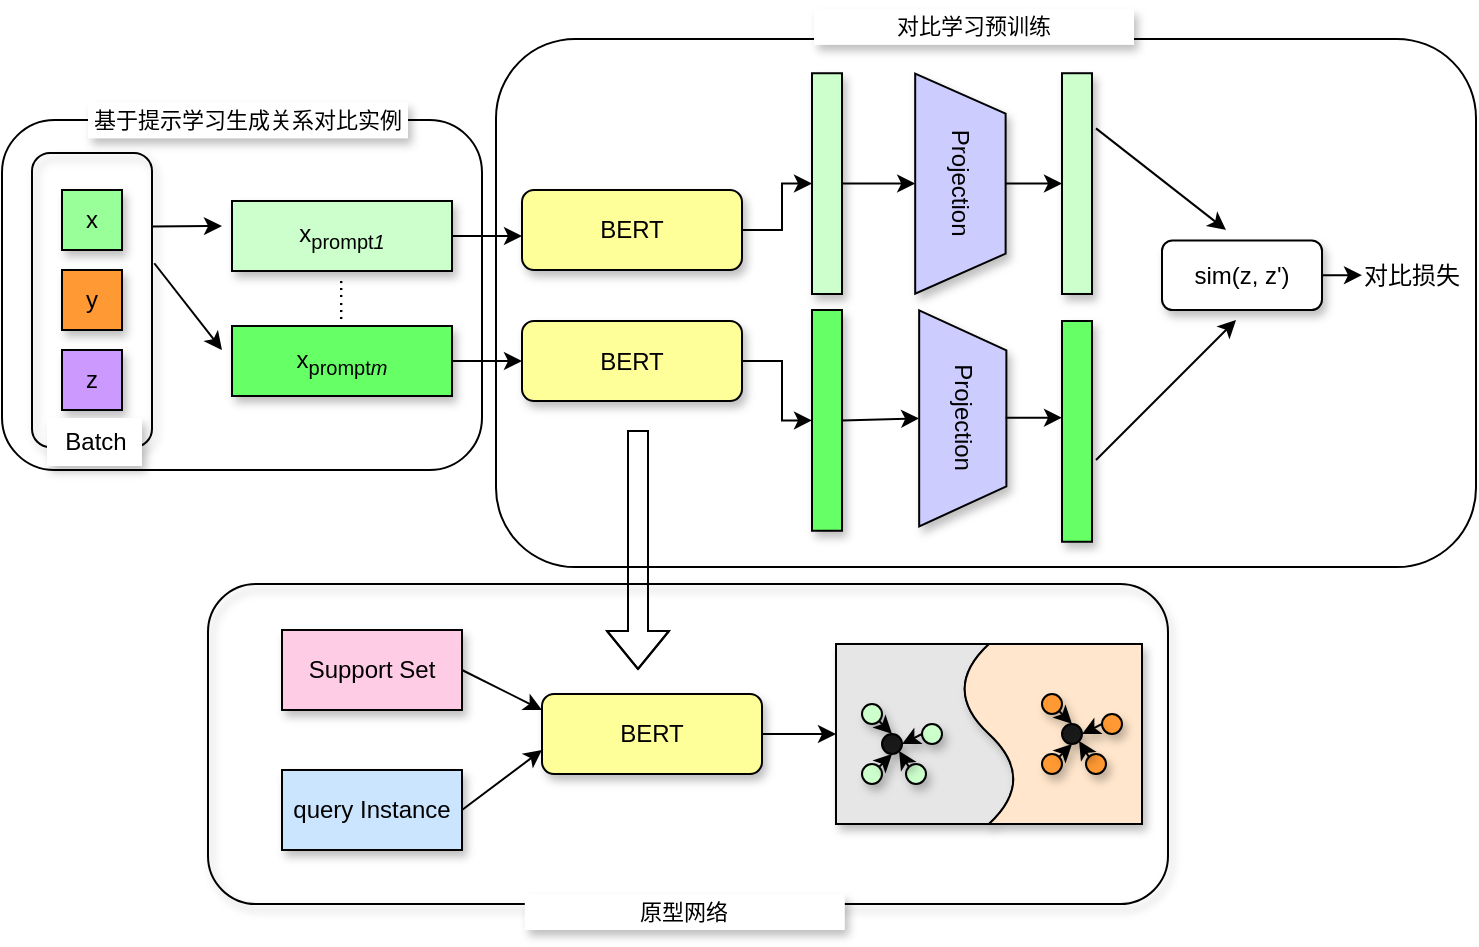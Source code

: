 <mxfile version="17.4.0" type="github" pages="2">
  <diagram id="LCPhNvdda3lcD9kDLqjS" name="第 1 页">
    <mxGraphModel dx="480" dy="691" grid="1" gridSize="10" guides="1" tooltips="1" connect="1" arrows="1" fold="1" page="1" pageScale="1" pageWidth="850" pageHeight="1100" math="0" shadow="0">
      <root>
        <mxCell id="0" />
        <mxCell id="1" parent="0" />
        <mxCell id="Vm2SN4HjnvWXbsA3-ouM-68" value="" style="group;shadow=1;" parent="1" vertex="1" connectable="0">
          <mxGeometry x="1110" y="380" width="440" height="137" as="geometry" />
        </mxCell>
        <mxCell id="Vm2SN4HjnvWXbsA3-ouM-3" value="Support Set" style="rounded=0;whiteSpace=wrap;html=1;fillColor=#FFCCE6;shadow=1;" parent="Vm2SN4HjnvWXbsA3-ouM-68" vertex="1">
          <mxGeometry width="90" height="40" as="geometry" />
        </mxCell>
        <mxCell id="Vm2SN4HjnvWXbsA3-ouM-4" value="query Instance" style="rounded=0;whiteSpace=wrap;html=1;fillColor=#CCE5FF;shadow=1;" parent="Vm2SN4HjnvWXbsA3-ouM-68" vertex="1">
          <mxGeometry y="70" width="90" height="40" as="geometry" />
        </mxCell>
        <mxCell id="Vm2SN4HjnvWXbsA3-ouM-6" value="" style="shape=document;whiteSpace=wrap;html=1;boundedLbl=1;rotation=-90;fillColor=#E6E6E6;shadow=1;" parent="Vm2SN4HjnvWXbsA3-ouM-68" vertex="1">
          <mxGeometry x="277" y="7" width="90" height="90" as="geometry" />
        </mxCell>
        <mxCell id="Vm2SN4HjnvWXbsA3-ouM-7" value="" style="shape=document;whiteSpace=wrap;html=1;boundedLbl=1;rotation=90;fillColor=#FFE6CC;shadow=1;" parent="Vm2SN4HjnvWXbsA3-ouM-68" vertex="1">
          <mxGeometry x="340" y="7" width="90" height="90" as="geometry" />
        </mxCell>
        <mxCell id="Vm2SN4HjnvWXbsA3-ouM-8" value="" style="ellipse;whiteSpace=wrap;html=1;fillColor=#1A1A1A;shadow=1;" parent="Vm2SN4HjnvWXbsA3-ouM-68" vertex="1">
          <mxGeometry x="300" y="52" width="10" height="10" as="geometry" />
        </mxCell>
        <mxCell id="Vm2SN4HjnvWXbsA3-ouM-9" value="" style="ellipse;whiteSpace=wrap;html=1;fillColor=#CCFFCC;shadow=1;" parent="Vm2SN4HjnvWXbsA3-ouM-68" vertex="1">
          <mxGeometry x="290" y="67" width="10" height="10" as="geometry" />
        </mxCell>
        <mxCell id="Vm2SN4HjnvWXbsA3-ouM-10" value="" style="ellipse;whiteSpace=wrap;html=1;fillColor=#CCFFCC;shadow=1;" parent="Vm2SN4HjnvWXbsA3-ouM-68" vertex="1">
          <mxGeometry x="312" y="67" width="10" height="10" as="geometry" />
        </mxCell>
        <mxCell id="Vm2SN4HjnvWXbsA3-ouM-11" value="" style="ellipse;whiteSpace=wrap;html=1;fillColor=#CCFFCC;shadow=1;" parent="Vm2SN4HjnvWXbsA3-ouM-68" vertex="1">
          <mxGeometry x="290" y="37" width="10" height="10" as="geometry" />
        </mxCell>
        <mxCell id="Vm2SN4HjnvWXbsA3-ouM-12" value="" style="ellipse;whiteSpace=wrap;html=1;fillColor=#CCFFCC;shadow=1;" parent="Vm2SN4HjnvWXbsA3-ouM-68" vertex="1">
          <mxGeometry x="320" y="47" width="10" height="10" as="geometry" />
        </mxCell>
        <mxCell id="Vm2SN4HjnvWXbsA3-ouM-17" value="" style="endArrow=classic;html=1;rounded=0;exitX=1;exitY=1;exitDx=0;exitDy=0;entryX=0.5;entryY=0;entryDx=0;entryDy=0;shadow=1;" parent="Vm2SN4HjnvWXbsA3-ouM-68" source="Vm2SN4HjnvWXbsA3-ouM-11" target="Vm2SN4HjnvWXbsA3-ouM-8" edge="1">
          <mxGeometry width="50" height="50" relative="1" as="geometry">
            <mxPoint x="290" y="97" as="sourcePoint" />
            <mxPoint x="340" y="47" as="targetPoint" />
          </mxGeometry>
        </mxCell>
        <mxCell id="Vm2SN4HjnvWXbsA3-ouM-18" value="" style="endArrow=classic;html=1;rounded=0;exitX=1;exitY=0;exitDx=0;exitDy=0;entryX=0.5;entryY=1;entryDx=0;entryDy=0;shadow=1;" parent="Vm2SN4HjnvWXbsA3-ouM-68" source="Vm2SN4HjnvWXbsA3-ouM-9" target="Vm2SN4HjnvWXbsA3-ouM-8" edge="1">
          <mxGeometry width="50" height="50" relative="1" as="geometry">
            <mxPoint x="290" y="127" as="sourcePoint" />
            <mxPoint x="340" y="77" as="targetPoint" />
          </mxGeometry>
        </mxCell>
        <mxCell id="Vm2SN4HjnvWXbsA3-ouM-20" value="" style="endArrow=classic;html=1;rounded=0;exitX=0;exitY=0;exitDx=0;exitDy=0;entryX=1;entryY=1;entryDx=0;entryDy=0;shadow=1;" parent="Vm2SN4HjnvWXbsA3-ouM-68" source="Vm2SN4HjnvWXbsA3-ouM-10" target="Vm2SN4HjnvWXbsA3-ouM-8" edge="1">
          <mxGeometry width="50" height="50" relative="1" as="geometry">
            <mxPoint x="300" y="127" as="sourcePoint" />
            <mxPoint x="350" y="77" as="targetPoint" />
          </mxGeometry>
        </mxCell>
        <mxCell id="Vm2SN4HjnvWXbsA3-ouM-21" value="" style="endArrow=classic;html=1;rounded=0;exitX=0;exitY=0.5;exitDx=0;exitDy=0;entryX=1;entryY=0.5;entryDx=0;entryDy=0;shadow=1;" parent="Vm2SN4HjnvWXbsA3-ouM-68" source="Vm2SN4HjnvWXbsA3-ouM-12" target="Vm2SN4HjnvWXbsA3-ouM-8" edge="1">
          <mxGeometry width="50" height="50" relative="1" as="geometry">
            <mxPoint x="310" y="87" as="sourcePoint" />
            <mxPoint x="360" y="37" as="targetPoint" />
          </mxGeometry>
        </mxCell>
        <mxCell id="Vm2SN4HjnvWXbsA3-ouM-22" value="" style="ellipse;whiteSpace=wrap;html=1;fillColor=#1A1A1A;shadow=1;" parent="Vm2SN4HjnvWXbsA3-ouM-68" vertex="1">
          <mxGeometry x="390" y="47" width="10" height="10" as="geometry" />
        </mxCell>
        <mxCell id="Vm2SN4HjnvWXbsA3-ouM-23" value="" style="ellipse;whiteSpace=wrap;html=1;fillColor=#FF9933;shadow=1;" parent="Vm2SN4HjnvWXbsA3-ouM-68" vertex="1">
          <mxGeometry x="380" y="62" width="10" height="10" as="geometry" />
        </mxCell>
        <mxCell id="Vm2SN4HjnvWXbsA3-ouM-24" value="" style="ellipse;whiteSpace=wrap;html=1;fillColor=#FF9933;shadow=1;" parent="Vm2SN4HjnvWXbsA3-ouM-68" vertex="1">
          <mxGeometry x="402" y="62" width="10" height="10" as="geometry" />
        </mxCell>
        <mxCell id="Vm2SN4HjnvWXbsA3-ouM-25" value="" style="ellipse;whiteSpace=wrap;html=1;fillColor=#FF9933;shadow=1;" parent="Vm2SN4HjnvWXbsA3-ouM-68" vertex="1">
          <mxGeometry x="380" y="32" width="10" height="10" as="geometry" />
        </mxCell>
        <mxCell id="Vm2SN4HjnvWXbsA3-ouM-26" value="" style="ellipse;whiteSpace=wrap;html=1;fillColor=#FF9933;shadow=1;" parent="Vm2SN4HjnvWXbsA3-ouM-68" vertex="1">
          <mxGeometry x="410" y="42" width="10" height="10" as="geometry" />
        </mxCell>
        <mxCell id="Vm2SN4HjnvWXbsA3-ouM-27" value="" style="endArrow=classic;html=1;rounded=0;exitX=1;exitY=1;exitDx=0;exitDy=0;entryX=0.5;entryY=0;entryDx=0;entryDy=0;shadow=1;" parent="Vm2SN4HjnvWXbsA3-ouM-68" source="Vm2SN4HjnvWXbsA3-ouM-25" target="Vm2SN4HjnvWXbsA3-ouM-22" edge="1">
          <mxGeometry width="50" height="50" relative="1" as="geometry">
            <mxPoint x="380" y="92" as="sourcePoint" />
            <mxPoint x="430" y="42" as="targetPoint" />
          </mxGeometry>
        </mxCell>
        <mxCell id="Vm2SN4HjnvWXbsA3-ouM-28" value="" style="endArrow=classic;html=1;rounded=0;exitX=1;exitY=0;exitDx=0;exitDy=0;entryX=0.5;entryY=1;entryDx=0;entryDy=0;shadow=1;" parent="Vm2SN4HjnvWXbsA3-ouM-68" source="Vm2SN4HjnvWXbsA3-ouM-23" target="Vm2SN4HjnvWXbsA3-ouM-22" edge="1">
          <mxGeometry width="50" height="50" relative="1" as="geometry">
            <mxPoint x="380" y="122" as="sourcePoint" />
            <mxPoint x="430" y="72" as="targetPoint" />
          </mxGeometry>
        </mxCell>
        <mxCell id="Vm2SN4HjnvWXbsA3-ouM-29" value="" style="endArrow=classic;html=1;rounded=0;exitX=0;exitY=0;exitDx=0;exitDy=0;entryX=1;entryY=1;entryDx=0;entryDy=0;shadow=1;" parent="Vm2SN4HjnvWXbsA3-ouM-68" source="Vm2SN4HjnvWXbsA3-ouM-24" target="Vm2SN4HjnvWXbsA3-ouM-22" edge="1">
          <mxGeometry width="50" height="50" relative="1" as="geometry">
            <mxPoint x="390" y="122" as="sourcePoint" />
            <mxPoint x="440" y="72" as="targetPoint" />
          </mxGeometry>
        </mxCell>
        <mxCell id="Vm2SN4HjnvWXbsA3-ouM-30" value="" style="endArrow=classic;html=1;rounded=0;exitX=0;exitY=0.5;exitDx=0;exitDy=0;entryX=1;entryY=0.5;entryDx=0;entryDy=0;shadow=1;" parent="Vm2SN4HjnvWXbsA3-ouM-68" source="Vm2SN4HjnvWXbsA3-ouM-26" target="Vm2SN4HjnvWXbsA3-ouM-22" edge="1">
          <mxGeometry width="50" height="50" relative="1" as="geometry">
            <mxPoint x="400" y="82" as="sourcePoint" />
            <mxPoint x="450" y="32" as="targetPoint" />
          </mxGeometry>
        </mxCell>
        <mxCell id="Vm2SN4HjnvWXbsA3-ouM-75" value="BERT" style="rounded=1;whiteSpace=wrap;html=1;fillColor=#FFFF99;shadow=1;" parent="Vm2SN4HjnvWXbsA3-ouM-68" vertex="1">
          <mxGeometry x="130" y="32" width="110" height="40" as="geometry" />
        </mxCell>
        <mxCell id="Vm2SN4HjnvWXbsA3-ouM-77" value="" style="endArrow=classic;html=1;rounded=0;shadow=0;" parent="Vm2SN4HjnvWXbsA3-ouM-68" edge="1">
          <mxGeometry width="50" height="50" relative="1" as="geometry">
            <mxPoint x="90" y="20" as="sourcePoint" />
            <mxPoint x="130" y="40" as="targetPoint" />
          </mxGeometry>
        </mxCell>
        <mxCell id="Vm2SN4HjnvWXbsA3-ouM-78" value="" style="endArrow=classic;html=1;rounded=0;exitX=1;exitY=0.5;exitDx=0;exitDy=0;shadow=0;" parent="Vm2SN4HjnvWXbsA3-ouM-68" source="Vm2SN4HjnvWXbsA3-ouM-4" edge="1">
          <mxGeometry width="50" height="50" relative="1" as="geometry">
            <mxPoint x="90" y="120" as="sourcePoint" />
            <mxPoint x="130" y="60" as="targetPoint" />
          </mxGeometry>
        </mxCell>
        <mxCell id="Vm2SN4HjnvWXbsA3-ouM-79" value="" style="endArrow=classic;html=1;rounded=0;exitX=1;exitY=0.5;exitDx=0;exitDy=0;entryX=0.5;entryY=0;entryDx=0;entryDy=0;shadow=0;" parent="Vm2SN4HjnvWXbsA3-ouM-68" source="Vm2SN4HjnvWXbsA3-ouM-75" target="Vm2SN4HjnvWXbsA3-ouM-6" edge="1">
          <mxGeometry width="50" height="50" relative="1" as="geometry">
            <mxPoint x="230" y="80" as="sourcePoint" />
            <mxPoint x="280" y="30" as="targetPoint" />
          </mxGeometry>
        </mxCell>
        <mxCell id="6Z50Ax22lRdQkKNb6Pp_-3" value="" style="rounded=1;whiteSpace=wrap;html=1;shadow=1;fontSize=11;strokeColor=#000000;fillColor=none;" parent="Vm2SN4HjnvWXbsA3-ouM-68" vertex="1">
          <mxGeometry x="-37" y="-23" width="480" height="160" as="geometry" />
        </mxCell>
        <mxCell id="Vm2SN4HjnvWXbsA3-ouM-76" value="" style="rounded=1;whiteSpace=wrap;html=1;fillColor=none;shadow=0;" parent="1" vertex="1">
          <mxGeometry x="1217" y="84.44" width="490" height="264.12" as="geometry" />
        </mxCell>
        <mxCell id="Vm2SN4HjnvWXbsA3-ouM-47" value="" style="rounded=1;whiteSpace=wrap;html=1;fillColor=none;shadow=1;" parent="1" vertex="1">
          <mxGeometry x="985" y="141.5" width="60" height="147" as="geometry" />
        </mxCell>
        <mxCell id="Vm2SN4HjnvWXbsA3-ouM-69" value="" style="rounded=1;whiteSpace=wrap;html=1;fillColor=none;shadow=0;" parent="1" vertex="1">
          <mxGeometry x="970" y="125" width="240" height="175" as="geometry" />
        </mxCell>
        <mxCell id="Vm2SN4HjnvWXbsA3-ouM-31" value="x" style="rounded=0;whiteSpace=wrap;html=1;fillColor=#99FF99;shadow=1;" parent="1" vertex="1">
          <mxGeometry x="1000" y="160" width="30" height="30" as="geometry" />
        </mxCell>
        <mxCell id="Vm2SN4HjnvWXbsA3-ouM-32" value="y" style="rounded=0;whiteSpace=wrap;html=1;fillColor=#FF9933;shadow=1;" parent="1" vertex="1">
          <mxGeometry x="1000" y="200" width="30" height="30" as="geometry" />
        </mxCell>
        <mxCell id="Vm2SN4HjnvWXbsA3-ouM-33" value="z" style="rounded=0;whiteSpace=wrap;html=1;fillColor=#CC99FF;shadow=1;" parent="1" vertex="1">
          <mxGeometry x="1000" y="240" width="30" height="30" as="geometry" />
        </mxCell>
        <mxCell id="Vm2SN4HjnvWXbsA3-ouM-34" value="x&lt;sub&gt;prompt&lt;i&gt;1&lt;/i&gt;&lt;/sub&gt;" style="rounded=0;whiteSpace=wrap;html=1;fillColor=#CCFFCC;shadow=1;" parent="1" vertex="1">
          <mxGeometry x="1085" y="165.5" width="110" height="35" as="geometry" />
        </mxCell>
        <mxCell id="Vm2SN4HjnvWXbsA3-ouM-52" style="edgeStyle=orthogonalEdgeStyle;rounded=0;orthogonalLoop=1;jettySize=auto;html=1;exitX=1;exitY=0.5;exitDx=0;exitDy=0;entryX=0;entryY=0.5;entryDx=0;entryDy=0;shadow=0;" parent="1" source="Vm2SN4HjnvWXbsA3-ouM-36" target="Vm2SN4HjnvWXbsA3-ouM-38" edge="1">
          <mxGeometry relative="1" as="geometry" />
        </mxCell>
        <mxCell id="Vm2SN4HjnvWXbsA3-ouM-36" value="x&lt;sub&gt;prompt&lt;i&gt;m&lt;/i&gt;&lt;/sub&gt;" style="rounded=0;whiteSpace=wrap;html=1;fillColor=#66FF66;shadow=1;" parent="1" vertex="1">
          <mxGeometry x="1085" y="228" width="110" height="35" as="geometry" />
        </mxCell>
        <mxCell id="Vm2SN4HjnvWXbsA3-ouM-53" style="edgeStyle=orthogonalEdgeStyle;rounded=0;orthogonalLoop=1;jettySize=auto;html=1;exitX=1;exitY=0.5;exitDx=0;exitDy=0;shadow=0;" parent="1" source="Vm2SN4HjnvWXbsA3-ouM-37" target="Vm2SN4HjnvWXbsA3-ouM-39" edge="1">
          <mxGeometry relative="1" as="geometry" />
        </mxCell>
        <mxCell id="Vm2SN4HjnvWXbsA3-ouM-37" value="BERT" style="rounded=1;whiteSpace=wrap;html=1;fillColor=#FFFF99;shadow=1;" parent="1" vertex="1">
          <mxGeometry x="1230" y="160" width="110" height="40" as="geometry" />
        </mxCell>
        <mxCell id="Vm2SN4HjnvWXbsA3-ouM-54" style="edgeStyle=orthogonalEdgeStyle;rounded=0;orthogonalLoop=1;jettySize=auto;html=1;exitX=1;exitY=0.5;exitDx=0;exitDy=0;shadow=0;" parent="1" source="Vm2SN4HjnvWXbsA3-ouM-38" target="Vm2SN4HjnvWXbsA3-ouM-40" edge="1">
          <mxGeometry relative="1" as="geometry" />
        </mxCell>
        <mxCell id="Vm2SN4HjnvWXbsA3-ouM-38" value="BERT" style="rounded=1;whiteSpace=wrap;html=1;fillColor=#FFFF99;shadow=1;" parent="1" vertex="1">
          <mxGeometry x="1230" y="225.5" width="110" height="40" as="geometry" />
        </mxCell>
        <mxCell id="Vm2SN4HjnvWXbsA3-ouM-55" style="edgeStyle=orthogonalEdgeStyle;rounded=0;orthogonalLoop=1;jettySize=auto;html=1;exitX=1;exitY=0.5;exitDx=0;exitDy=0;shadow=0;" parent="1" source="Vm2SN4HjnvWXbsA3-ouM-39" target="Vm2SN4HjnvWXbsA3-ouM-41" edge="1">
          <mxGeometry relative="1" as="geometry" />
        </mxCell>
        <mxCell id="Vm2SN4HjnvWXbsA3-ouM-39" value="" style="rounded=0;whiteSpace=wrap;html=1;fillColor=#CCFFCC;shadow=1;" parent="1" vertex="1">
          <mxGeometry x="1375" y="101.62" width="15" height="110.38" as="geometry" />
        </mxCell>
        <mxCell id="Vm2SN4HjnvWXbsA3-ouM-40" value="" style="rounded=0;whiteSpace=wrap;html=1;fillColor=#66FF66;shadow=1;" parent="1" vertex="1">
          <mxGeometry x="1375" y="220" width="15" height="110.38" as="geometry" />
        </mxCell>
        <mxCell id="Vm2SN4HjnvWXbsA3-ouM-59" style="edgeStyle=orthogonalEdgeStyle;rounded=0;orthogonalLoop=1;jettySize=auto;html=1;exitX=0.5;exitY=0;exitDx=0;exitDy=0;entryX=0;entryY=0.5;entryDx=0;entryDy=0;shadow=0;" parent="1" source="Vm2SN4HjnvWXbsA3-ouM-41" target="Vm2SN4HjnvWXbsA3-ouM-57" edge="1">
          <mxGeometry relative="1" as="geometry" />
        </mxCell>
        <mxCell id="Vm2SN4HjnvWXbsA3-ouM-41" value="Projection" style="shape=trapezoid;perimeter=trapezoidPerimeter;whiteSpace=wrap;html=1;fixedSize=1;rotation=90;fillColor=#CCCCFF;shadow=1;" parent="1" vertex="1">
          <mxGeometry x="1394.2" y="134.2" width="110" height="45.21" as="geometry" />
        </mxCell>
        <mxCell id="Vm2SN4HjnvWXbsA3-ouM-42" value="Projection" style="shape=trapezoid;perimeter=trapezoidPerimeter;whiteSpace=wrap;html=1;fixedSize=1;rotation=90;fillColor=#CCCCFF;shadow=1;" parent="1" vertex="1">
          <mxGeometry x="1396.39" y="252.39" width="108" height="43.6" as="geometry" />
        </mxCell>
        <mxCell id="Vm2SN4HjnvWXbsA3-ouM-73" style="edgeStyle=orthogonalEdgeStyle;rounded=0;orthogonalLoop=1;jettySize=auto;html=1;exitX=1;exitY=0.5;exitDx=0;exitDy=0;entryX=0;entryY=0.5;entryDx=0;entryDy=0;shadow=0;" parent="1" source="Vm2SN4HjnvWXbsA3-ouM-43" target="Vm2SN4HjnvWXbsA3-ouM-71" edge="1">
          <mxGeometry relative="1" as="geometry" />
        </mxCell>
        <mxCell id="Vm2SN4HjnvWXbsA3-ouM-43" value="sim(z, z&#39;)" style="rounded=1;whiteSpace=wrap;html=1;shadow=1;" parent="1" vertex="1">
          <mxGeometry x="1550" y="185.21" width="80" height="34.79" as="geometry" />
        </mxCell>
        <mxCell id="Vm2SN4HjnvWXbsA3-ouM-48" value="" style="endArrow=classic;html=1;rounded=0;exitX=1;exitY=0.25;exitDx=0;exitDy=0;shadow=0;" parent="1" source="Vm2SN4HjnvWXbsA3-ouM-47" edge="1">
          <mxGeometry width="50" height="50" relative="1" as="geometry">
            <mxPoint x="1080" y="170" as="sourcePoint" />
            <mxPoint x="1080" y="178" as="targetPoint" />
          </mxGeometry>
        </mxCell>
        <mxCell id="Vm2SN4HjnvWXbsA3-ouM-49" value="" style="endArrow=classic;html=1;rounded=0;exitX=1.019;exitY=0.375;exitDx=0;exitDy=0;exitPerimeter=0;shadow=0;" parent="1" source="Vm2SN4HjnvWXbsA3-ouM-47" edge="1">
          <mxGeometry width="50" height="50" relative="1" as="geometry">
            <mxPoint x="1070" y="250" as="sourcePoint" />
            <mxPoint x="1080" y="240" as="targetPoint" />
          </mxGeometry>
        </mxCell>
        <mxCell id="Vm2SN4HjnvWXbsA3-ouM-51" value="" style="endArrow=classic;html=1;rounded=0;exitX=1;exitY=0.5;exitDx=0;exitDy=0;shadow=0;" parent="1" source="Vm2SN4HjnvWXbsA3-ouM-34" edge="1">
          <mxGeometry width="50" height="50" relative="1" as="geometry">
            <mxPoint x="1195" y="185.212" as="sourcePoint" />
            <mxPoint x="1230" y="183" as="targetPoint" />
          </mxGeometry>
        </mxCell>
        <mxCell id="Vm2SN4HjnvWXbsA3-ouM-57" value="" style="rounded=0;whiteSpace=wrap;html=1;fillColor=#CCFFCC;shadow=1;" parent="1" vertex="1">
          <mxGeometry x="1500" y="101.61" width="15" height="110.38" as="geometry" />
        </mxCell>
        <mxCell id="Vm2SN4HjnvWXbsA3-ouM-58" value="" style="rounded=0;whiteSpace=wrap;html=1;fillColor=#66FF66;shadow=1;" parent="1" vertex="1">
          <mxGeometry x="1500" y="225.5" width="15" height="110.38" as="geometry" />
        </mxCell>
        <mxCell id="Vm2SN4HjnvWXbsA3-ouM-60" style="edgeStyle=orthogonalEdgeStyle;rounded=0;orthogonalLoop=1;jettySize=auto;html=1;exitX=0.5;exitY=0;exitDx=0;exitDy=0;entryX=0;entryY=0.5;entryDx=0;entryDy=0;shadow=0;" parent="1" edge="1">
          <mxGeometry relative="1" as="geometry">
            <mxPoint x="1471.805" y="273.835" as="sourcePoint" />
            <mxPoint x="1500" y="273.83" as="targetPoint" />
          </mxGeometry>
        </mxCell>
        <mxCell id="Vm2SN4HjnvWXbsA3-ouM-63" value="" style="endArrow=classic;html=1;rounded=0;exitX=1;exitY=0.5;exitDx=0;exitDy=0;entryX=0.5;entryY=1;entryDx=0;entryDy=0;shadow=0;" parent="1" source="Vm2SN4HjnvWXbsA3-ouM-40" target="Vm2SN4HjnvWXbsA3-ouM-42" edge="1">
          <mxGeometry width="50" height="50" relative="1" as="geometry">
            <mxPoint x="1400" y="260" as="sourcePoint" />
            <mxPoint x="1450" y="210" as="targetPoint" />
          </mxGeometry>
        </mxCell>
        <mxCell id="Vm2SN4HjnvWXbsA3-ouM-66" value="" style="endArrow=classic;html=1;rounded=0;exitX=1;exitY=0.25;exitDx=0;exitDy=0;shadow=0;" parent="1" edge="1">
          <mxGeometry width="50" height="50" relative="1" as="geometry">
            <mxPoint x="1517" y="129.205" as="sourcePoint" />
            <mxPoint x="1582" y="180" as="targetPoint" />
          </mxGeometry>
        </mxCell>
        <mxCell id="Vm2SN4HjnvWXbsA3-ouM-67" value="" style="endArrow=classic;html=1;rounded=0;shadow=0;" parent="1" edge="1">
          <mxGeometry width="50" height="50" relative="1" as="geometry">
            <mxPoint x="1517" y="295" as="sourcePoint" />
            <mxPoint x="1587" y="225" as="targetPoint" />
          </mxGeometry>
        </mxCell>
        <mxCell id="Vm2SN4HjnvWXbsA3-ouM-71" value="对比损失" style="text;html=1;strokeColor=none;fillColor=none;align=center;verticalAlign=middle;whiteSpace=wrap;rounded=0;shadow=1;" parent="1" vertex="1">
          <mxGeometry x="1650" y="191.61" width="50" height="22" as="geometry" />
        </mxCell>
        <mxCell id="Vm2SN4HjnvWXbsA3-ouM-80" value="Batch" style="text;html=1;strokeColor=none;fillColor=default;align=center;verticalAlign=middle;whiteSpace=wrap;rounded=0;shadow=1;" parent="1" vertex="1">
          <mxGeometry x="992.5" y="274" width="47.5" height="24" as="geometry" />
        </mxCell>
        <mxCell id="Vm2SN4HjnvWXbsA3-ouM-83" value="" style="shape=flexArrow;endArrow=classic;html=1;rounded=0;shadow=0;" parent="1" edge="1">
          <mxGeometry width="50" height="50" relative="1" as="geometry">
            <mxPoint x="1288" y="280" as="sourcePoint" />
            <mxPoint x="1288" y="400" as="targetPoint" />
            <Array as="points">
              <mxPoint x="1288" y="350" />
            </Array>
          </mxGeometry>
        </mxCell>
        <mxCell id="6Z50Ax22lRdQkKNb6Pp_-1" value="基于提示学习生成关系对比实例" style="text;html=1;strokeColor=none;fillColor=default;align=center;verticalAlign=middle;whiteSpace=wrap;rounded=0;shadow=1;fontSize=11;" parent="1" vertex="1">
          <mxGeometry x="1013" y="116.2" width="160" height="18" as="geometry" />
        </mxCell>
        <mxCell id="6Z50Ax22lRdQkKNb6Pp_-2" value="对比学习预训练" style="text;html=1;strokeColor=none;fillColor=default;align=center;verticalAlign=middle;whiteSpace=wrap;rounded=0;shadow=1;fontSize=11;" parent="1" vertex="1">
          <mxGeometry x="1376" y="69.44" width="160" height="18" as="geometry" />
        </mxCell>
        <mxCell id="6Z50Ax22lRdQkKNb6Pp_-4" value="原型网络" style="text;html=1;strokeColor=none;fillColor=default;align=center;verticalAlign=middle;whiteSpace=wrap;rounded=0;shadow=1;fontSize=11;" parent="1" vertex="1">
          <mxGeometry x="1231.39" y="512" width="160" height="18" as="geometry" />
        </mxCell>
        <mxCell id="6Z50Ax22lRdQkKNb6Pp_-5" value="……" style="text;html=1;strokeColor=none;fillColor=none;align=center;verticalAlign=middle;whiteSpace=wrap;rounded=0;shadow=1;fontSize=11;rotation=90;" parent="1" vertex="1">
          <mxGeometry x="1113" y="200" width="60" height="30" as="geometry" />
        </mxCell>
      </root>
    </mxGraphModel>
  </diagram>
  <diagram id="YBkFHTBaJKHmCzBFiq0D" name="第 2 页">
    <mxGraphModel dx="1330" dy="691" grid="1" gridSize="10" guides="1" tooltips="1" connect="1" arrows="1" fold="1" page="1" pageScale="1" pageWidth="850" pageHeight="1100" math="0" shadow="0">
      <root>
        <mxCell id="27noWYNILPITUNx_PyD3-0" />
        <mxCell id="27noWYNILPITUNx_PyD3-1" parent="27noWYNILPITUNx_PyD3-0" />
        <mxCell id="27noWYNILPITUNx_PyD3-4" value="查询实例&lt;i&gt;q&lt;/i&gt;" style="rounded=1;whiteSpace=wrap;html=1;shadow=0;fillColor=#f5f5f5;strokeColor=#666666;fontColor=#333333;" parent="27noWYNILPITUNx_PyD3-1" vertex="1">
          <mxGeometry x="118" y="610" width="90" height="30" as="geometry" />
        </mxCell>
        <mxCell id="27noWYNILPITUNx_PyD3-102" style="edgeStyle=orthogonalEdgeStyle;rounded=0;orthogonalLoop=1;jettySize=auto;html=1;exitX=1;exitY=0.5;exitDx=0;exitDy=0;entryX=0.009;entryY=0.58;entryDx=0;entryDy=0;entryPerimeter=0;shadow=0;" parent="27noWYNILPITUNx_PyD3-1" source="27noWYNILPITUNx_PyD3-5" target="27noWYNILPITUNx_PyD3-6" edge="1">
          <mxGeometry relative="1" as="geometry" />
        </mxCell>
        <mxCell id="27noWYNILPITUNx_PyD3-5" value="[CLS] 原始句子x [SEP] h [MASK] t [SEP] " style="rounded=1;whiteSpace=wrap;html=1;shadow=0;fillColor=#dae8fc;strokeColor=#6c8ebf;" parent="27noWYNILPITUNx_PyD3-1" vertex="1">
          <mxGeometry x="232" y="583" width="247" height="48" as="geometry" />
        </mxCell>
        <mxCell id="27noWYNILPITUNx_PyD3-6" value="文本编码器" style="rounded=1;whiteSpace=wrap;html=1;shadow=0;fillColor=#d5e8d4;strokeColor=#82b366;" parent="27noWYNILPITUNx_PyD3-1" vertex="1">
          <mxGeometry x="497" y="520" width="83" height="150" as="geometry" />
        </mxCell>
        <mxCell id="27noWYNILPITUNx_PyD3-16" style="edgeStyle=orthogonalEdgeStyle;rounded=0;orthogonalLoop=1;jettySize=auto;html=1;exitX=0.5;exitY=1;exitDx=0;exitDy=0;entryX=0.537;entryY=-0.1;entryDx=0;entryDy=0;entryPerimeter=0;shadow=0;fillColor=#e1d5e7;strokeColor=#000000;" parent="27noWYNILPITUNx_PyD3-1" source="27noWYNILPITUNx_PyD3-7" target="27noWYNILPITUNx_PyD3-8" edge="1">
          <mxGeometry relative="1" as="geometry" />
        </mxCell>
        <mxCell id="27noWYNILPITUNx_PyD3-7" value="关系名称&amp;amp;描述" style="rounded=1;whiteSpace=wrap;html=1;shadow=0;fillColor=#CCCCFF;fontColor=#333333;strokeColor=#666666;" parent="27noWYNILPITUNx_PyD3-1" vertex="1">
          <mxGeometry x="395" y="398" width="90" height="30" as="geometry" />
        </mxCell>
        <mxCell id="27noWYNILPITUNx_PyD3-14" style="edgeStyle=orthogonalEdgeStyle;rounded=0;orthogonalLoop=1;jettySize=auto;html=1;exitX=0.5;exitY=1;exitDx=0;exitDy=0;entryX=0.363;entryY=-0.009;entryDx=0;entryDy=0;entryPerimeter=0;shadow=0;" parent="27noWYNILPITUNx_PyD3-1" source="27noWYNILPITUNx_PyD3-8" target="27noWYNILPITUNx_PyD3-6" edge="1">
          <mxGeometry relative="1" as="geometry" />
        </mxCell>
        <mxCell id="27noWYNILPITUNx_PyD3-8" value="[CLS] 名称 [SEP] 描述 [SEP]" style="rounded=1;whiteSpace=wrap;html=1;shadow=0;fillColor=#dae8fc;strokeColor=#6c8ebf;" parent="27noWYNILPITUNx_PyD3-1" vertex="1">
          <mxGeometry x="340" y="450" width="190" height="30" as="geometry" />
        </mxCell>
        <mxCell id="27noWYNILPITUNx_PyD3-23" style="edgeStyle=orthogonalEdgeStyle;rounded=0;orthogonalLoop=1;jettySize=auto;html=1;exitX=0.5;exitY=1;exitDx=0;exitDy=0;entryX=0.5;entryY=0;entryDx=0;entryDy=0;shadow=0;" parent="27noWYNILPITUNx_PyD3-1" source="27noWYNILPITUNx_PyD3-9" target="27noWYNILPITUNx_PyD3-10" edge="1">
          <mxGeometry relative="1" as="geometry" />
        </mxCell>
        <mxCell id="27noWYNILPITUNx_PyD3-9" value="实例类型集合" style="rounded=1;whiteSpace=wrap;html=1;shadow=0;fillColor=#CCCCFF;fontColor=#333333;strokeColor=#666666;" parent="27noWYNILPITUNx_PyD3-1" vertex="1">
          <mxGeometry x="603" y="398" width="90" height="30" as="geometry" />
        </mxCell>
        <mxCell id="27noWYNILPITUNx_PyD3-11" value="知识库Wikidata" style="rounded=1;whiteSpace=wrap;html=1;shadow=0;fillColor=#FFCCFF;strokeColor=default;" parent="27noWYNILPITUNx_PyD3-1" vertex="1">
          <mxGeometry x="512" y="340" width="65" height="39" as="geometry" />
        </mxCell>
        <mxCell id="27noWYNILPITUNx_PyD3-22" style="edgeStyle=orthogonalEdgeStyle;rounded=0;orthogonalLoop=1;jettySize=auto;html=1;exitX=0.5;exitY=1;exitDx=0;exitDy=0;entryX=0.675;entryY=-0.013;entryDx=0;entryDy=0;entryPerimeter=0;shadow=0;" parent="27noWYNILPITUNx_PyD3-1" source="27noWYNILPITUNx_PyD3-13" target="27noWYNILPITUNx_PyD3-6" edge="1">
          <mxGeometry relative="1" as="geometry">
            <Array as="points">
              <mxPoint x="651" y="500" />
              <mxPoint x="553" y="500" />
            </Array>
          </mxGeometry>
        </mxCell>
        <mxCell id="27noWYNILPITUNx_PyD3-18" value="" style="endArrow=classic;html=1;rounded=0;shadow=0;exitX=0.25;exitY=1;exitDx=0;exitDy=0;entryX=0.5;entryY=0;entryDx=0;entryDy=0;fillColor=#e1d5e7;strokeColor=#000000;" parent="27noWYNILPITUNx_PyD3-1" source="27noWYNILPITUNx_PyD3-11" target="27noWYNILPITUNx_PyD3-7" edge="1">
          <mxGeometry width="50" height="50" relative="1" as="geometry">
            <mxPoint x="310" y="448" as="sourcePoint" />
            <mxPoint x="360" y="398" as="targetPoint" />
          </mxGeometry>
        </mxCell>
        <mxCell id="27noWYNILPITUNx_PyD3-20" value="" style="endArrow=classic;html=1;rounded=0;shadow=0;exitX=0.75;exitY=1;exitDx=0;exitDy=0;entryX=0.5;entryY=0;entryDx=0;entryDy=0;" parent="27noWYNILPITUNx_PyD3-1" source="27noWYNILPITUNx_PyD3-11" target="27noWYNILPITUNx_PyD3-9" edge="1">
          <mxGeometry width="50" height="50" relative="1" as="geometry">
            <mxPoint x="560" y="428" as="sourcePoint" />
            <mxPoint x="610" y="378" as="targetPoint" />
          </mxGeometry>
        </mxCell>
        <mxCell id="27noWYNILPITUNx_PyD3-46" style="edgeStyle=orthogonalEdgeStyle;rounded=0;orthogonalLoop=1;jettySize=auto;html=1;exitX=1;exitY=0.5;exitDx=0;exitDy=0;entryX=0.013;entryY=0.651;entryDx=0;entryDy=0;entryPerimeter=0;shadow=0;" parent="27noWYNILPITUNx_PyD3-1" source="27noWYNILPITUNx_PyD3-21" target="27noWYNILPITUNx_PyD3-31" edge="1">
          <mxGeometry relative="1" as="geometry" />
        </mxCell>
        <mxCell id="27noWYNILPITUNx_PyD3-24" value="查询实例q" style="rounded=1;whiteSpace=wrap;html=1;shadow=0;fillColor=#f5f5f5;fontColor=#333333;strokeColor=#666666;" parent="27noWYNILPITUNx_PyD3-1" vertex="1">
          <mxGeometry x="610" y="647" width="130" height="30" as="geometry" />
        </mxCell>
        <mxCell id="27noWYNILPITUNx_PyD3-118" style="edgeStyle=orthogonalEdgeStyle;rounded=0;orthogonalLoop=1;jettySize=auto;html=1;exitX=1;exitY=0.5;exitDx=0;exitDy=0;entryX=0.004;entryY=0.11;entryDx=0;entryDy=0;entryPerimeter=0;shadow=0;" parent="27noWYNILPITUNx_PyD3-1" source="27noWYNILPITUNx_PyD3-25" target="27noWYNILPITUNx_PyD3-31" edge="1">
          <mxGeometry relative="1" as="geometry" />
        </mxCell>
        <mxCell id="27noWYNILPITUNx_PyD3-25" value="关系名称&amp;amp;描述" style="rounded=1;whiteSpace=wrap;html=1;shadow=0;fillColor=#e1d5e7;strokeColor=#9673a6;" parent="27noWYNILPITUNx_PyD3-1" vertex="1">
          <mxGeometry x="610" y="513" width="130" height="30" as="geometry" />
        </mxCell>
        <mxCell id="27noWYNILPITUNx_PyD3-110" style="edgeStyle=orthogonalEdgeStyle;rounded=0;orthogonalLoop=1;jettySize=auto;html=1;exitX=1;exitY=0.75;exitDx=0;exitDy=0;entryX=0;entryY=0.5;entryDx=0;entryDy=0;shadow=0;" parent="27noWYNILPITUNx_PyD3-1" source="27noWYNILPITUNx_PyD3-31" target="27noWYNILPITUNx_PyD3-49" edge="1">
          <mxGeometry relative="1" as="geometry" />
        </mxCell>
        <mxCell id="27noWYNILPITUNx_PyD3-122" style="edgeStyle=orthogonalEdgeStyle;rounded=0;orthogonalLoop=1;jettySize=auto;html=1;exitX=1;exitY=0.25;exitDx=0;exitDy=0;entryX=0.001;entryY=0.68;entryDx=0;entryDy=0;entryPerimeter=0;shadow=0;" parent="27noWYNILPITUNx_PyD3-1" source="27noWYNILPITUNx_PyD3-31" target="27noWYNILPITUNx_PyD3-48" edge="1">
          <mxGeometry relative="1" as="geometry" />
        </mxCell>
        <mxCell id="27noWYNILPITUNx_PyD3-133" style="edgeStyle=orthogonalEdgeStyle;rounded=0;orthogonalLoop=1;jettySize=auto;html=1;exitX=0.5;exitY=0;exitDx=0;exitDy=0;entryX=0.5;entryY=1;entryDx=0;entryDy=0;shadow=0;" parent="27noWYNILPITUNx_PyD3-1" source="27noWYNILPITUNx_PyD3-31" target="27noWYNILPITUNx_PyD3-129" edge="1">
          <mxGeometry relative="1" as="geometry" />
        </mxCell>
        <mxCell id="27noWYNILPITUNx_PyD3-31" value="外部知识增强原型网络" style="rounded=1;whiteSpace=wrap;html=1;shadow=0;fillColor=#ffe6cc;strokeColor=#d79b00;" parent="27noWYNILPITUNx_PyD3-1" vertex="1">
          <mxGeometry x="763" y="509.5" width="77" height="169" as="geometry" />
        </mxCell>
        <mxCell id="27noWYNILPITUNx_PyD3-39" style="edgeStyle=orthogonalEdgeStyle;rounded=0;orthogonalLoop=1;jettySize=auto;html=1;exitX=1;exitY=0.75;exitDx=0;exitDy=0;entryX=-0.006;entryY=0.441;entryDx=0;entryDy=0;entryPerimeter=0;shadow=0;" parent="27noWYNILPITUNx_PyD3-1" source="27noWYNILPITUNx_PyD3-28" target="27noWYNILPITUNx_PyD3-31" edge="1">
          <mxGeometry relative="1" as="geometry" />
        </mxCell>
        <mxCell id="27noWYNILPITUNx_PyD3-45" value="" style="endArrow=classic;html=1;rounded=0;shadow=0;entryX=0.002;entryY=0.893;entryDx=0;entryDy=0;entryPerimeter=0;exitX=1.002;exitY=0.429;exitDx=0;exitDy=0;exitPerimeter=0;" parent="27noWYNILPITUNx_PyD3-1" source="27noWYNILPITUNx_PyD3-24" target="27noWYNILPITUNx_PyD3-31" edge="1">
          <mxGeometry width="50" height="50" relative="1" as="geometry">
            <mxPoint x="740" y="663" as="sourcePoint" />
            <mxPoint x="790" y="613" as="targetPoint" />
          </mxGeometry>
        </mxCell>
        <mxCell id="27noWYNILPITUNx_PyD3-47" value="双对比训练" style="rounded=1;whiteSpace=wrap;html=1;shadow=0;fillColor=none;strokeColor=#000000;" parent="27noWYNILPITUNx_PyD3-1" vertex="1">
          <mxGeometry x="870" y="450" width="120" height="60" as="geometry" />
        </mxCell>
        <mxCell id="27noWYNILPITUNx_PyD3-111" style="edgeStyle=orthogonalEdgeStyle;rounded=0;orthogonalLoop=1;jettySize=auto;html=1;exitX=0.5;exitY=0;exitDx=0;exitDy=0;entryX=0.5;entryY=1;entryDx=0;entryDy=0;shadow=0;" parent="27noWYNILPITUNx_PyD3-1" edge="1">
          <mxGeometry relative="1" as="geometry">
            <mxPoint x="918" y="532" as="sourcePoint" />
            <mxPoint x="930" y="509.5" as="targetPoint" />
          </mxGeometry>
        </mxCell>
        <mxCell id="27noWYNILPITUNx_PyD3-48" value="关系原型1" style="rounded=1;whiteSpace=wrap;html=1;shadow=0;fillColor=#99FF99;" parent="27noWYNILPITUNx_PyD3-1" vertex="1">
          <mxGeometry x="868" y="532" width="130" height="30" as="geometry" />
        </mxCell>
        <mxCell id="27noWYNILPITUNx_PyD3-137" style="edgeStyle=orthogonalEdgeStyle;rounded=0;orthogonalLoop=1;jettySize=auto;html=1;exitX=1;exitY=0.5;exitDx=0;exitDy=0;shadow=0;" parent="27noWYNILPITUNx_PyD3-1" source="27noWYNILPITUNx_PyD3-49" target="27noWYNILPITUNx_PyD3-135" edge="1">
          <mxGeometry relative="1" as="geometry" />
        </mxCell>
        <mxCell id="27noWYNILPITUNx_PyD3-49" value="查询实例q" style="rounded=1;whiteSpace=wrap;html=1;shadow=0;fillColor=#f5f5f5;fontColor=#333333;strokeColor=#666666;" parent="27noWYNILPITUNx_PyD3-1" vertex="1">
          <mxGeometry x="876" y="622" width="130" height="30" as="geometry" />
        </mxCell>
        <mxCell id="27noWYNILPITUNx_PyD3-101" value="" style="endArrow=classic;html=1;rounded=0;shadow=0;exitX=1;exitY=0.5;exitDx=0;exitDy=0;" parent="27noWYNILPITUNx_PyD3-1" source="27noWYNILPITUNx_PyD3-4" edge="1">
          <mxGeometry width="50" height="50" relative="1" as="geometry">
            <mxPoint x="202.0" y="627.11" as="sourcePoint" />
            <mxPoint x="231" y="625" as="targetPoint" />
          </mxGeometry>
        </mxCell>
        <mxCell id="27noWYNILPITUNx_PyD3-103" value="" style="endArrow=classic;html=1;rounded=0;shadow=0;exitX=1.005;exitY=0.065;exitDx=0;exitDy=0;exitPerimeter=0;" parent="27noWYNILPITUNx_PyD3-1" source="27noWYNILPITUNx_PyD3-6" edge="1">
          <mxGeometry width="50" height="50" relative="1" as="geometry">
            <mxPoint x="570" y="560" as="sourcePoint" />
            <mxPoint x="610" y="530" as="targetPoint" />
          </mxGeometry>
        </mxCell>
        <mxCell id="27noWYNILPITUNx_PyD3-104" value="" style="endArrow=classic;html=1;rounded=0;shadow=0;exitX=1;exitY=0.371;exitDx=0;exitDy=0;exitPerimeter=0;entryX=-0.011;entryY=0.669;entryDx=0;entryDy=0;entryPerimeter=0;" parent="27noWYNILPITUNx_PyD3-1" source="27noWYNILPITUNx_PyD3-6" target="27noWYNILPITUNx_PyD3-26" edge="1">
          <mxGeometry width="50" height="50" relative="1" as="geometry">
            <mxPoint x="580" y="620" as="sourcePoint" />
            <mxPoint x="630" y="570" as="targetPoint" />
          </mxGeometry>
        </mxCell>
        <mxCell id="27noWYNILPITUNx_PyD3-105" value="" style="endArrow=classic;html=1;rounded=0;shadow=0;exitX=1;exitY=0.666;exitDx=0;exitDy=0;exitPerimeter=0;entryX=0;entryY=0.5;entryDx=0;entryDy=0;" parent="27noWYNILPITUNx_PyD3-1" source="27noWYNILPITUNx_PyD3-6" target="27noWYNILPITUNx_PyD3-21" edge="1">
          <mxGeometry width="50" height="50" relative="1" as="geometry">
            <mxPoint x="590" y="670" as="sourcePoint" />
            <mxPoint x="640" y="620" as="targetPoint" />
          </mxGeometry>
        </mxCell>
        <mxCell id="27noWYNILPITUNx_PyD3-106" value="" style="endArrow=classic;html=1;rounded=0;shadow=0;exitX=1;exitY=0.935;exitDx=0;exitDy=0;exitPerimeter=0;entryX=-0.004;entryY=0.456;entryDx=0;entryDy=0;entryPerimeter=0;" parent="27noWYNILPITUNx_PyD3-1" source="27noWYNILPITUNx_PyD3-6" target="27noWYNILPITUNx_PyD3-24" edge="1">
          <mxGeometry width="50" height="50" relative="1" as="geometry">
            <mxPoint x="580" y="663" as="sourcePoint" />
            <mxPoint x="610" y="663" as="targetPoint" />
          </mxGeometry>
        </mxCell>
        <mxCell id="27noWYNILPITUNx_PyD3-117" value="" style="endArrow=classic;html=1;rounded=0;shadow=0;exitX=1;exitY=0.75;exitDx=0;exitDy=0;" parent="27noWYNILPITUNx_PyD3-1" source="27noWYNILPITUNx_PyD3-114" edge="1">
          <mxGeometry width="50" height="50" relative="1" as="geometry">
            <mxPoint x="210" y="591" as="sourcePoint" />
            <mxPoint x="230" y="591" as="targetPoint" />
          </mxGeometry>
        </mxCell>
        <mxCell id="27noWYNILPITUNx_PyD3-120" value="关系原型1" style="rounded=1;whiteSpace=wrap;html=1;shadow=0;fillColor=#66B2FF;" parent="27noWYNILPITUNx_PyD3-1" vertex="1">
          <mxGeometry x="871" y="535" width="130" height="30" as="geometry" />
        </mxCell>
        <mxCell id="27noWYNILPITUNx_PyD3-136" style="edgeStyle=orthogonalEdgeStyle;rounded=0;orthogonalLoop=1;jettySize=auto;html=1;exitX=1;exitY=0.5;exitDx=0;exitDy=0;shadow=0;" parent="27noWYNILPITUNx_PyD3-1" source="27noWYNILPITUNx_PyD3-121" target="27noWYNILPITUNx_PyD3-135" edge="1">
          <mxGeometry relative="1" as="geometry" />
        </mxCell>
        <mxCell id="27noWYNILPITUNx_PyD3-121" value="关系原型1" style="rounded=1;whiteSpace=wrap;html=1;shadow=0;fillColor=#FF6666;" parent="27noWYNILPITUNx_PyD3-1" vertex="1">
          <mxGeometry x="875" y="538" width="130" height="30" as="geometry" />
        </mxCell>
        <mxCell id="27noWYNILPITUNx_PyD3-134" style="edgeStyle=orthogonalEdgeStyle;rounded=0;orthogonalLoop=1;jettySize=auto;html=1;exitX=1;exitY=0.5;exitDx=0;exitDy=0;entryX=-0.002;entryY=0.441;entryDx=0;entryDy=0;entryPerimeter=0;shadow=0;" parent="27noWYNILPITUNx_PyD3-1" source="27noWYNILPITUNx_PyD3-129" target="27noWYNILPITUNx_PyD3-47" edge="1">
          <mxGeometry relative="1" as="geometry" />
        </mxCell>
        <mxCell id="27noWYNILPITUNx_PyD3-135" value="原型损失" style="text;html=1;strokeColor=none;fillColor=none;align=center;verticalAlign=middle;whiteSpace=wrap;rounded=0;shadow=0;" parent="27noWYNILPITUNx_PyD3-1" vertex="1">
          <mxGeometry x="1010" y="575" width="60" height="30" as="geometry" />
        </mxCell>
        <mxCell id="27noWYNILPITUNx_PyD3-162" value="" style="group;fillColor=none;shadow=0;" parent="27noWYNILPITUNx_PyD3-1" vertex="1" connectable="0">
          <mxGeometry x="820" y="314" width="213" height="107" as="geometry" />
        </mxCell>
        <mxCell id="27noWYNILPITUNx_PyD3-90" value="" style="group;fillColor=default;container=0;shadow=0;" parent="27noWYNILPITUNx_PyD3-162" vertex="1" connectable="0">
          <mxGeometry y="6" width="213" height="100" as="geometry" />
        </mxCell>
        <mxCell id="27noWYNILPITUNx_PyD3-89" value="" style="rounded=1;whiteSpace=wrap;html=1;shadow=0;fillColor=none;strokeColor=#000000;" parent="27noWYNILPITUNx_PyD3-162" vertex="1">
          <mxGeometry y="7" width="213" height="100" as="geometry" />
        </mxCell>
        <mxCell id="27noWYNILPITUNx_PyD3-66" value="" style="group;shadow=0;" parent="27noWYNILPITUNx_PyD3-162" vertex="1" connectable="0">
          <mxGeometry x="43" y="26" width="163.5" height="74.5" as="geometry" />
        </mxCell>
        <mxCell id="27noWYNILPITUNx_PyD3-50" value="" style="ellipse;whiteSpace=wrap;html=1;shadow=0;fillColor=#FF6666;" parent="27noWYNILPITUNx_PyD3-66" vertex="1">
          <mxGeometry y="20" width="10" height="10" as="geometry" />
        </mxCell>
        <mxCell id="27noWYNILPITUNx_PyD3-52" value="" style="ellipse;whiteSpace=wrap;html=1;shadow=0;fillColor=#FF6666;" parent="27noWYNILPITUNx_PyD3-66" vertex="1">
          <mxGeometry x="4" y="47" width="10" height="10" as="geometry" />
        </mxCell>
        <mxCell id="27noWYNILPITUNx_PyD3-53" value="" style="ellipse;whiteSpace=wrap;html=1;shadow=0;fillColor=#99CCFF;" parent="27noWYNILPITUNx_PyD3-66" vertex="1">
          <mxGeometry x="29" y="32" width="10" height="10" as="geometry" />
        </mxCell>
        <mxCell id="27noWYNILPITUNx_PyD3-54" value="" style="ellipse;whiteSpace=wrap;html=1;shadow=0;fillColor=#99FF99;" parent="27noWYNILPITUNx_PyD3-66" vertex="1">
          <mxGeometry x="25" width="10" height="10" as="geometry" />
        </mxCell>
        <mxCell id="27noWYNILPITUNx_PyD3-55" value="" style="rounded=1;whiteSpace=wrap;html=1;shadow=0;fillColor=#99FF99;" parent="27noWYNILPITUNx_PyD3-66" vertex="1">
          <mxGeometry x="82" y="30" width="10" height="10" as="geometry" />
        </mxCell>
        <mxCell id="27noWYNILPITUNx_PyD3-56" value="" style="rounded=1;whiteSpace=wrap;html=1;shadow=0;fillColor=#FF6666;" parent="27noWYNILPITUNx_PyD3-66" vertex="1">
          <mxGeometry x="105" y="10" width="10" height="10" as="geometry" />
        </mxCell>
        <mxCell id="27noWYNILPITUNx_PyD3-57" value="" style="rounded=1;whiteSpace=wrap;html=1;shadow=0;fillColor=#99CCFF;arcSize=15;" parent="27noWYNILPITUNx_PyD3-66" vertex="1">
          <mxGeometry x="102" y="40" width="10" height="10" as="geometry" />
        </mxCell>
        <mxCell id="27noWYNILPITUNx_PyD3-58" value="" style="rounded=1;whiteSpace=wrap;html=1;shadow=0;fillColor=#FF6666;arcSize=15;" parent="27noWYNILPITUNx_PyD3-66" vertex="1">
          <mxGeometry x="122" y="30" width="10" height="10" as="geometry" />
        </mxCell>
        <mxCell id="27noWYNILPITUNx_PyD3-59" value="" style="endArrow=classic;startArrow=classic;html=1;rounded=0;shadow=0;exitX=1;exitY=0.5;exitDx=0;exitDy=0;entryX=0;entryY=0;entryDx=0;entryDy=0;" parent="27noWYNILPITUNx_PyD3-66" source="27noWYNILPITUNx_PyD3-50" target="27noWYNILPITUNx_PyD3-53" edge="1">
          <mxGeometry width="50" height="50" relative="1" as="geometry">
            <mxPoint x="10" y="30" as="sourcePoint" />
            <mxPoint x="60" y="-20" as="targetPoint" />
          </mxGeometry>
        </mxCell>
        <mxCell id="27noWYNILPITUNx_PyD3-60" value="" style="endArrow=classic;startArrow=classic;html=1;rounded=0;shadow=0;exitX=1;exitY=0;exitDx=0;exitDy=0;entryX=0;entryY=1;entryDx=0;entryDy=0;" parent="27noWYNILPITUNx_PyD3-66" source="27noWYNILPITUNx_PyD3-50" target="27noWYNILPITUNx_PyD3-54" edge="1">
          <mxGeometry width="50" height="50" relative="1" as="geometry">
            <mxPoint x="20.0" y="35" as="sourcePoint" />
            <mxPoint x="40.464" y="43.464" as="targetPoint" />
          </mxGeometry>
        </mxCell>
        <mxCell id="27noWYNILPITUNx_PyD3-61" value="" style="endArrow=classic;html=1;rounded=0;shadow=0;exitX=0.5;exitY=0;exitDx=0;exitDy=0;entryX=0.5;entryY=1;entryDx=0;entryDy=0;" parent="27noWYNILPITUNx_PyD3-66" source="27noWYNILPITUNx_PyD3-52" target="27noWYNILPITUNx_PyD3-50" edge="1">
          <mxGeometry width="50" height="50" relative="1" as="geometry">
            <mxPoint x="-20" y="70" as="sourcePoint" />
            <mxPoint x="30" y="20" as="targetPoint" />
          </mxGeometry>
        </mxCell>
        <mxCell id="27noWYNILPITUNx_PyD3-62" value="" style="endArrow=classic;startArrow=classic;html=1;rounded=0;shadow=0;exitX=0.5;exitY=0;exitDx=0;exitDy=0;entryX=0;entryY=0.75;entryDx=0;entryDy=0;" parent="27noWYNILPITUNx_PyD3-66" source="27noWYNILPITUNx_PyD3-55" target="27noWYNILPITUNx_PyD3-56" edge="1">
          <mxGeometry width="50" height="50" relative="1" as="geometry">
            <mxPoint x="76.77" y="11.54" as="sourcePoint" />
            <mxPoint x="97.234" y="20.004" as="targetPoint" />
          </mxGeometry>
        </mxCell>
        <mxCell id="27noWYNILPITUNx_PyD3-63" value="" style="endArrow=classic;startArrow=classic;html=1;rounded=0;shadow=0;exitX=0.5;exitY=0;exitDx=0;exitDy=0;entryX=0.5;entryY=1;entryDx=0;entryDy=0;" parent="27noWYNILPITUNx_PyD3-66" source="27noWYNILPITUNx_PyD3-57" target="27noWYNILPITUNx_PyD3-56" edge="1">
          <mxGeometry width="50" height="50" relative="1" as="geometry">
            <mxPoint x="97" y="40" as="sourcePoint" />
            <mxPoint x="115" y="27.5" as="targetPoint" />
          </mxGeometry>
        </mxCell>
        <mxCell id="27noWYNILPITUNx_PyD3-64" value="" style="endArrow=classic;html=1;rounded=0;shadow=0;exitX=0.5;exitY=0;exitDx=0;exitDy=0;entryX=0.5;entryY=1;entryDx=0;entryDy=0;" parent="27noWYNILPITUNx_PyD3-66" source="27noWYNILPITUNx_PyD3-58" edge="1">
          <mxGeometry width="50" height="50" relative="1" as="geometry">
            <mxPoint x="119" y="32" as="sourcePoint" />
            <mxPoint x="115" y="15" as="targetPoint" />
          </mxGeometry>
        </mxCell>
        <mxCell id="27noWYNILPITUNx_PyD3-70" value="" style="rounded=1;whiteSpace=wrap;html=1;shadow=0;fillColor=none;" parent="27noWYNILPITUNx_PyD3-66" vertex="1">
          <mxGeometry x="-30" y="-5.5" width="93" height="71.5" as="geometry" />
        </mxCell>
        <mxCell id="27noWYNILPITUNx_PyD3-88" value="" style="rounded=1;whiteSpace=wrap;html=1;shadow=0;fillColor=none;" parent="27noWYNILPITUNx_PyD3-66" vertex="1">
          <mxGeometry x="67.5" y="-6" width="93" height="71.5" as="geometry" />
        </mxCell>
        <mxCell id="27noWYNILPITUNx_PyD3-139" value="&lt;font style=&quot;font-size: 7px&quot;&gt;类别相关原型对比损失&lt;/font&gt;" style="text;html=1;strokeColor=none;fillColor=default;align=center;verticalAlign=middle;whiteSpace=wrap;rounded=0;shadow=0;" parent="27noWYNILPITUNx_PyD3-66" vertex="1">
          <mxGeometry x="-23" y="60" width="80" height="14.5" as="geometry" />
        </mxCell>
        <mxCell id="27noWYNILPITUNx_PyD3-160" value="&lt;font style=&quot;font-size: 7px&quot;&gt;类别无关实例对比损失&lt;br&gt;&lt;/font&gt;" style="text;html=1;strokeColor=none;fillColor=default;align=center;verticalAlign=middle;whiteSpace=wrap;rounded=0;shadow=0;" parent="27noWYNILPITUNx_PyD3-66" vertex="1">
          <mxGeometry x="76" y="60" width="80" height="15" as="geometry" />
        </mxCell>
        <mxCell id="27noWYNILPITUNx_PyD3-161" value="&lt;font style=&quot;font-size: 11px&quot;&gt;双对比训练&lt;br&gt;&lt;/font&gt;" style="text;html=1;strokeColor=none;fillColor=default;align=center;verticalAlign=middle;whiteSpace=wrap;rounded=0;shadow=0;" parent="27noWYNILPITUNx_PyD3-162" vertex="1">
          <mxGeometry x="73" width="60" height="10.5" as="geometry" />
        </mxCell>
        <mxCell id="27noWYNILPITUNx_PyD3-138" value="" style="shape=flexArrow;endArrow=classic;html=1;rounded=0;shadow=0;exitX=0.5;exitY=0;exitDx=0;exitDy=0;width=8.462;endSize=5.308;endWidth=6.568;dashed=1;" parent="27noWYNILPITUNx_PyD3-162" source="27noWYNILPITUNx_PyD3-47" edge="1">
          <mxGeometry width="50" height="50" relative="1" as="geometry">
            <mxPoint x="110" y="126" as="sourcePoint" />
            <mxPoint x="110" y="96" as="targetPoint" />
          </mxGeometry>
        </mxCell>
        <mxCell id="27noWYNILPITUNx_PyD3-164" value="" style="group;shadow=0;" parent="27noWYNILPITUNx_PyD3-1" vertex="1" connectable="0">
          <mxGeometry x="112" y="562" width="96" height="36" as="geometry" />
        </mxCell>
        <mxCell id="27noWYNILPITUNx_PyD3-3" value="支持实例s&lt;sub&gt;1&lt;/sub&gt;" style="rounded=1;whiteSpace=wrap;html=1;shadow=0;fillColor=#fff2cc;strokeColor=#d6b656;" parent="27noWYNILPITUNx_PyD3-164" vertex="1">
          <mxGeometry width="90" height="30" as="geometry" />
        </mxCell>
        <mxCell id="27noWYNILPITUNx_PyD3-113" value="支持实例s&lt;sub&gt;1&lt;/sub&gt;" style="rounded=1;whiteSpace=wrap;html=1;shadow=0;fillColor=#fff2cc;strokeColor=#d6b656;" parent="27noWYNILPITUNx_PyD3-164" vertex="1">
          <mxGeometry x="3" y="3" width="90" height="30" as="geometry" />
        </mxCell>
        <mxCell id="27noWYNILPITUNx_PyD3-114" value="支持实例s&lt;sub&gt;1&lt;/sub&gt;" style="rounded=1;whiteSpace=wrap;html=1;shadow=0;fillColor=#fff2cc;strokeColor=#d6b656;" parent="27noWYNILPITUNx_PyD3-164" vertex="1">
          <mxGeometry x="6" y="6" width="90" height="30" as="geometry" />
        </mxCell>
        <mxCell id="27noWYNILPITUNx_PyD3-165" value="" style="group;shadow=0;" parent="27noWYNILPITUNx_PyD3-1" vertex="1" connectable="0">
          <mxGeometry x="604" y="556" width="137" height="36" as="geometry" />
        </mxCell>
        <mxCell id="27noWYNILPITUNx_PyD3-26" value="" style="rounded=1;whiteSpace=wrap;html=1;shadow=0;fillColor=#f8cecc;strokeColor=#b85450;" parent="27noWYNILPITUNx_PyD3-165" vertex="1">
          <mxGeometry width="130" height="30" as="geometry" />
        </mxCell>
        <mxCell id="27noWYNILPITUNx_PyD3-27" value="" style="rounded=1;whiteSpace=wrap;html=1;shadow=0;fillColor=#f8cecc;strokeColor=#b85450;" parent="27noWYNILPITUNx_PyD3-165" vertex="1">
          <mxGeometry x="3" y="3" width="130" height="30" as="geometry" />
        </mxCell>
        <mxCell id="27noWYNILPITUNx_PyD3-28" value="实体类型1" style="rounded=1;whiteSpace=wrap;html=1;shadow=0;fillColor=#f8cecc;strokeColor=#b85450;" parent="27noWYNILPITUNx_PyD3-165" vertex="1">
          <mxGeometry x="7" y="6" width="130" height="30" as="geometry" />
        </mxCell>
        <mxCell id="27noWYNILPITUNx_PyD3-166" value="" style="group;shadow=0;" parent="27noWYNILPITUNx_PyD3-1" vertex="1" connectable="0">
          <mxGeometry x="610" y="605" width="136" height="34" as="geometry" />
        </mxCell>
        <mxCell id="27noWYNILPITUNx_PyD3-21" value="支持实例s" style="rounded=1;whiteSpace=wrap;html=1;shadow=0;fillColor=#fff2cc;strokeColor=#d6b656;" parent="27noWYNILPITUNx_PyD3-166" vertex="1">
          <mxGeometry width="130" height="30" as="geometry" />
        </mxCell>
        <mxCell id="27noWYNILPITUNx_PyD3-123" value="支持实例s" style="rounded=1;whiteSpace=wrap;html=1;shadow=0;fillColor=#fff2cc;strokeColor=#d6b656;" parent="27noWYNILPITUNx_PyD3-166" vertex="1">
          <mxGeometry x="3" y="2" width="130" height="30" as="geometry" />
        </mxCell>
        <mxCell id="27noWYNILPITUNx_PyD3-124" value="支持实例s&lt;sub&gt;1&lt;/sub&gt;" style="rounded=1;whiteSpace=wrap;html=1;shadow=0;fillColor=#fff2cc;strokeColor=#d6b656;" parent="27noWYNILPITUNx_PyD3-166" vertex="1">
          <mxGeometry x="6" y="4" width="130" height="30" as="geometry" />
        </mxCell>
        <mxCell id="27noWYNILPITUNx_PyD3-167" value="" style="group;shadow=0;" parent="27noWYNILPITUNx_PyD3-1" vertex="1" connectable="0">
          <mxGeometry x="756.5" y="459" width="90" height="30" as="geometry" />
        </mxCell>
        <mxCell id="27noWYNILPITUNx_PyD3-127" value="支持实例s" style="rounded=1;whiteSpace=wrap;html=1;shadow=0;fillColor=#fff2cc;strokeColor=#d6b656;" parent="27noWYNILPITUNx_PyD3-167" vertex="1">
          <mxGeometry width="86.029" height="26.471" as="geometry" />
        </mxCell>
        <mxCell id="27noWYNILPITUNx_PyD3-128" value="支持实例s" style="rounded=1;whiteSpace=wrap;html=1;shadow=0;fillColor=#fff2cc;strokeColor=#d6b656;" parent="27noWYNILPITUNx_PyD3-167" vertex="1">
          <mxGeometry x="1.985" y="1.765" width="86.029" height="26.471" as="geometry" />
        </mxCell>
        <mxCell id="27noWYNILPITUNx_PyD3-129" value="支持实例s&lt;sub&gt;1&lt;/sub&gt;" style="rounded=1;whiteSpace=wrap;html=1;shadow=0;fillColor=#fff2cc;strokeColor=#d6b656;" parent="27noWYNILPITUNx_PyD3-167" vertex="1">
          <mxGeometry x="3.971" y="3.529" width="86.029" height="26.471" as="geometry" />
        </mxCell>
        <mxCell id="27noWYNILPITUNx_PyD3-168" value="" style="group;shadow=0;" parent="27noWYNILPITUNx_PyD3-1" vertex="1" connectable="0">
          <mxGeometry x="550" y="450" width="196" height="39" as="geometry" />
        </mxCell>
        <mxCell id="27noWYNILPITUNx_PyD3-10" value="[CLS] 名称 [SEP] 描述 [SEP]" style="rounded=1;whiteSpace=wrap;html=1;shadow=0;fillColor=#dae8fc;strokeColor=#6c8ebf;" parent="27noWYNILPITUNx_PyD3-168" vertex="1">
          <mxGeometry width="190" height="30" as="geometry" />
        </mxCell>
        <mxCell id="27noWYNILPITUNx_PyD3-12" value="[CLS] 名称 [SEP] 描述 [SEP]" style="rounded=1;whiteSpace=wrap;html=1;shadow=0;fillColor=#dae8fc;strokeColor=#6c8ebf;" parent="27noWYNILPITUNx_PyD3-168" vertex="1">
          <mxGeometry x="3" y="4" width="190" height="30" as="geometry" />
        </mxCell>
        <mxCell id="27noWYNILPITUNx_PyD3-13" value="[CLS] 实体类型1 [SEP] " style="rounded=1;whiteSpace=wrap;html=1;shadow=0;fillColor=#dae8fc;strokeColor=#6c8ebf;" parent="27noWYNILPITUNx_PyD3-168" vertex="1">
          <mxGeometry x="6" y="9" width="190" height="30" as="geometry" />
        </mxCell>
        <mxCell id="27noWYNILPITUNx_PyD3-169" value="抽取" style="text;html=1;strokeColor=none;fillColor=none;align=center;verticalAlign=middle;whiteSpace=wrap;rounded=0;shadow=0;fontSize=11;" parent="27noWYNILPITUNx_PyD3-1" vertex="1">
          <mxGeometry x="452" y="368" width="60" height="30" as="geometry" />
        </mxCell>
        <mxCell id="27noWYNILPITUNx_PyD3-170" value="抽取" style="text;html=1;strokeColor=none;fillColor=none;align=center;verticalAlign=middle;whiteSpace=wrap;rounded=0;shadow=0;fontSize=11;" parent="27noWYNILPITUNx_PyD3-1" vertex="1">
          <mxGeometry x="573" y="367" width="60" height="30" as="geometry" />
        </mxCell>
      </root>
    </mxGraphModel>
  </diagram>
</mxfile>
